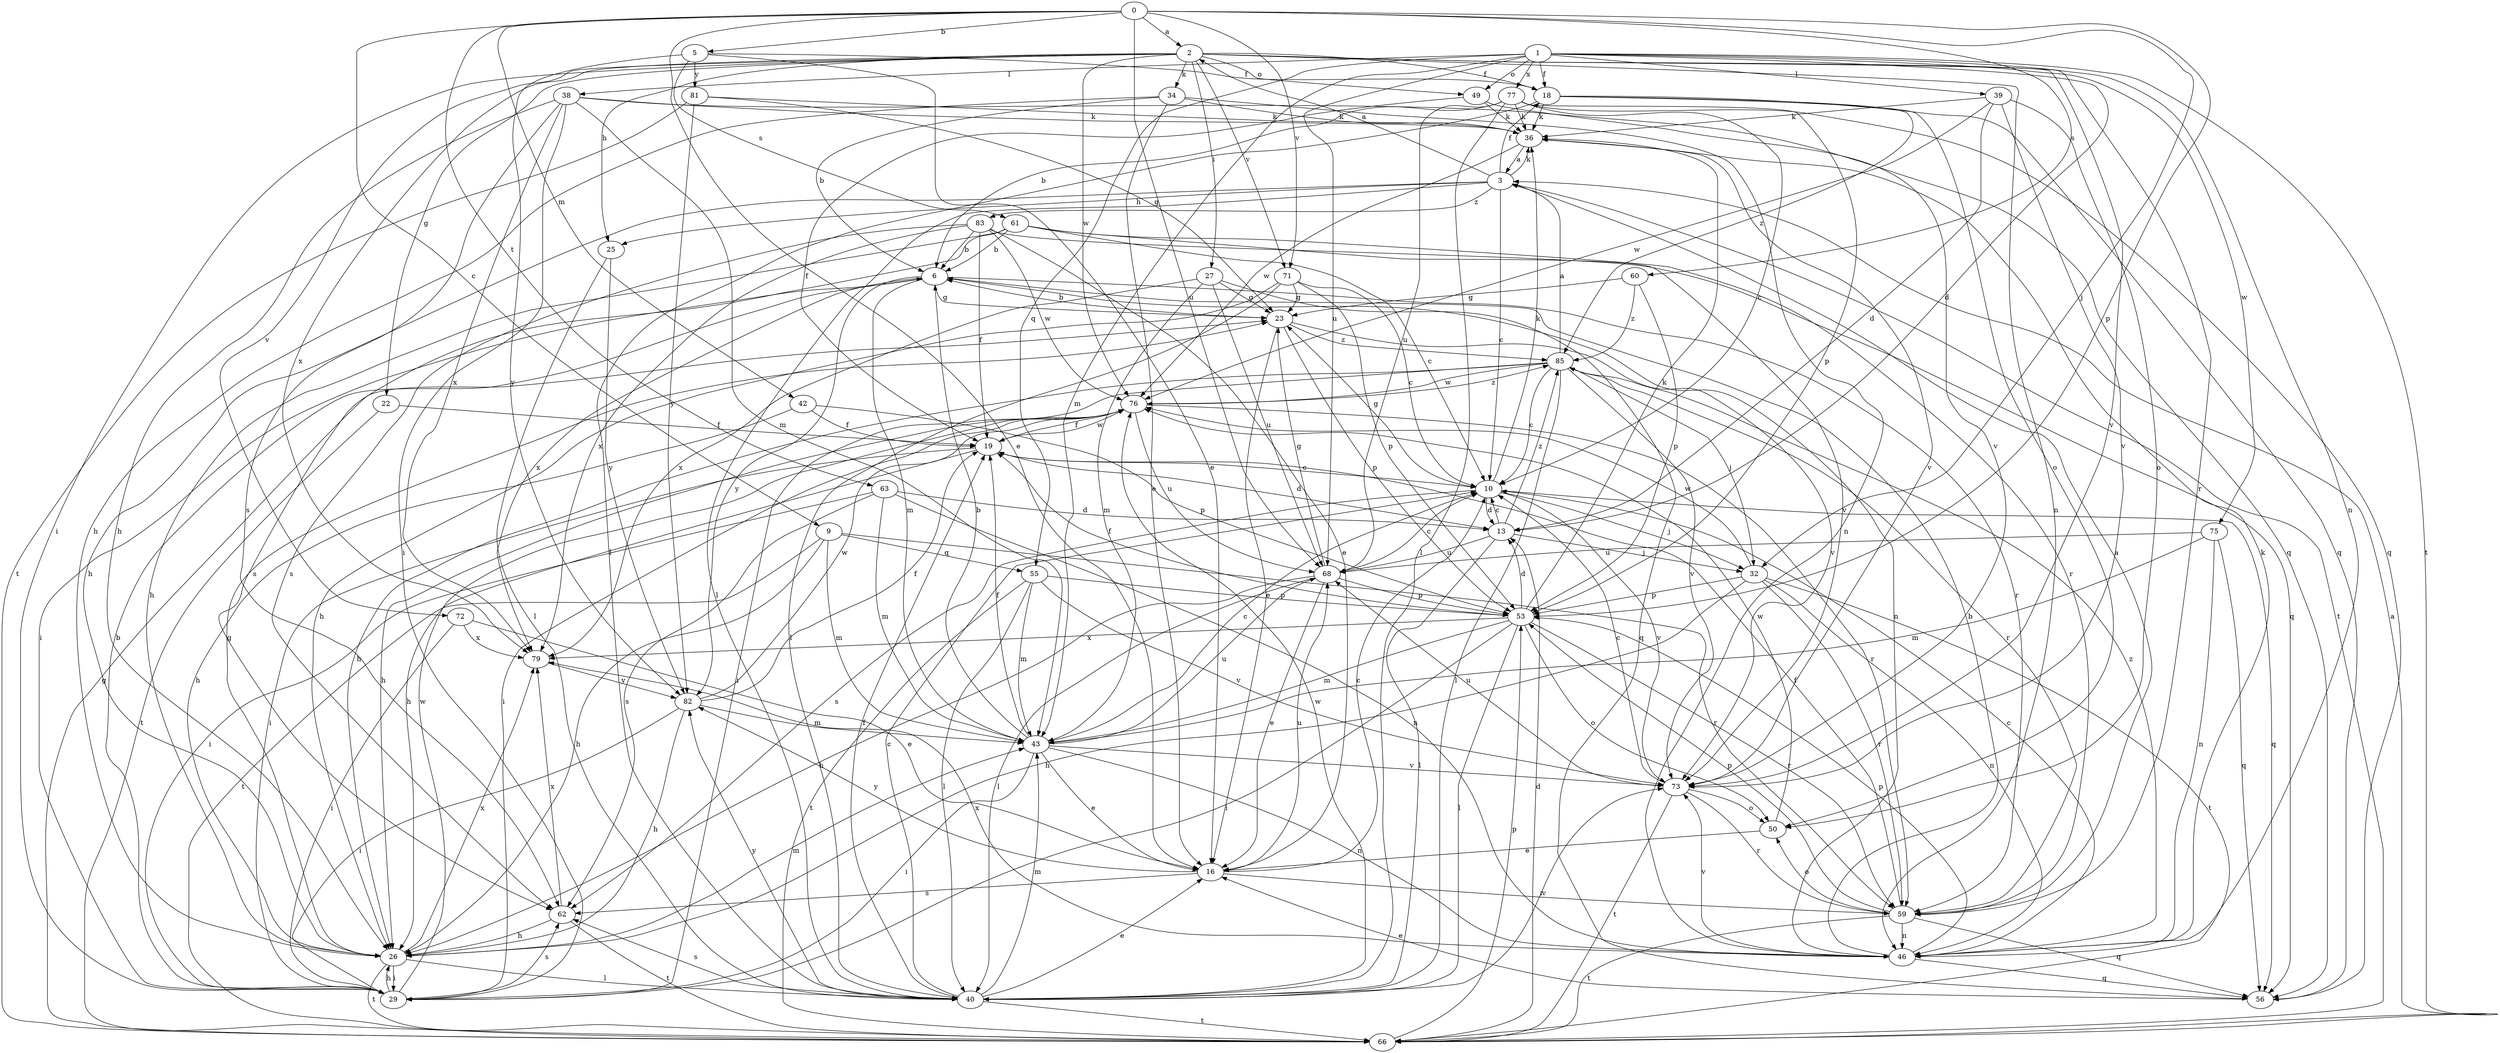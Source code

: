 strict digraph  {
0;
1;
2;
3;
5;
6;
9;
10;
13;
16;
18;
19;
22;
23;
25;
26;
27;
29;
32;
34;
36;
38;
39;
40;
42;
43;
46;
49;
50;
53;
55;
56;
59;
60;
61;
62;
63;
66;
68;
71;
72;
73;
75;
76;
77;
79;
81;
82;
83;
85;
0 -> 2  [label=a];
0 -> 5  [label=b];
0 -> 9  [label=c];
0 -> 16  [label=e];
0 -> 32  [label=j];
0 -> 42  [label=m];
0 -> 53  [label=p];
0 -> 60  [label=s];
0 -> 63  [label=t];
0 -> 68  [label=u];
0 -> 71  [label=v];
1 -> 13  [label=d];
1 -> 18  [label=f];
1 -> 38  [label=l];
1 -> 39  [label=l];
1 -> 43  [label=m];
1 -> 46  [label=n];
1 -> 49  [label=o];
1 -> 55  [label=q];
1 -> 66  [label=t];
1 -> 68  [label=u];
1 -> 75  [label=w];
1 -> 77  [label=x];
2 -> 18  [label=f];
2 -> 22  [label=g];
2 -> 25  [label=h];
2 -> 27  [label=i];
2 -> 29  [label=i];
2 -> 34  [label=k];
2 -> 46  [label=n];
2 -> 49  [label=o];
2 -> 59  [label=r];
2 -> 71  [label=v];
2 -> 72  [label=v];
2 -> 73  [label=v];
2 -> 76  [label=w];
2 -> 79  [label=x];
3 -> 2  [label=a];
3 -> 10  [label=c];
3 -> 18  [label=f];
3 -> 25  [label=h];
3 -> 26  [label=h];
3 -> 36  [label=k];
3 -> 40  [label=l];
3 -> 66  [label=t];
3 -> 83  [label=z];
5 -> 16  [label=e];
5 -> 18  [label=f];
5 -> 61  [label=s];
5 -> 81  [label=y];
5 -> 82  [label=y];
6 -> 23  [label=g];
6 -> 29  [label=i];
6 -> 43  [label=m];
6 -> 46  [label=n];
6 -> 59  [label=r];
6 -> 79  [label=x];
6 -> 82  [label=y];
9 -> 26  [label=h];
9 -> 43  [label=m];
9 -> 55  [label=q];
9 -> 59  [label=r];
9 -> 66  [label=t];
10 -> 13  [label=d];
10 -> 23  [label=g];
10 -> 32  [label=j];
10 -> 36  [label=k];
10 -> 56  [label=q];
10 -> 62  [label=s];
10 -> 73  [label=v];
13 -> 10  [label=c];
13 -> 32  [label=j];
13 -> 40  [label=l];
13 -> 68  [label=u];
13 -> 85  [label=z];
16 -> 10  [label=c];
16 -> 59  [label=r];
16 -> 62  [label=s];
16 -> 68  [label=u];
16 -> 82  [label=y];
18 -> 36  [label=k];
18 -> 40  [label=l];
18 -> 50  [label=o];
18 -> 56  [label=q];
18 -> 85  [label=z];
19 -> 10  [label=c];
19 -> 13  [label=d];
19 -> 26  [label=h];
19 -> 29  [label=i];
19 -> 76  [label=w];
22 -> 19  [label=f];
22 -> 66  [label=t];
23 -> 6  [label=b];
23 -> 16  [label=e];
23 -> 53  [label=p];
23 -> 73  [label=v];
23 -> 85  [label=z];
25 -> 40  [label=l];
25 -> 82  [label=y];
26 -> 23  [label=g];
26 -> 29  [label=i];
26 -> 40  [label=l];
26 -> 43  [label=m];
26 -> 66  [label=t];
26 -> 79  [label=x];
27 -> 23  [label=g];
27 -> 43  [label=m];
27 -> 56  [label=q];
27 -> 68  [label=u];
27 -> 79  [label=x];
29 -> 6  [label=b];
29 -> 26  [label=h];
29 -> 62  [label=s];
29 -> 76  [label=w];
32 -> 26  [label=h];
32 -> 46  [label=n];
32 -> 53  [label=p];
32 -> 59  [label=r];
32 -> 66  [label=t];
32 -> 76  [label=w];
34 -> 6  [label=b];
34 -> 16  [label=e];
34 -> 26  [label=h];
34 -> 36  [label=k];
34 -> 46  [label=n];
36 -> 3  [label=a];
36 -> 73  [label=v];
36 -> 76  [label=w];
38 -> 26  [label=h];
38 -> 29  [label=i];
38 -> 36  [label=k];
38 -> 43  [label=m];
38 -> 56  [label=q];
38 -> 62  [label=s];
38 -> 79  [label=x];
39 -> 13  [label=d];
39 -> 36  [label=k];
39 -> 50  [label=o];
39 -> 73  [label=v];
39 -> 76  [label=w];
40 -> 10  [label=c];
40 -> 16  [label=e];
40 -> 19  [label=f];
40 -> 43  [label=m];
40 -> 62  [label=s];
40 -> 66  [label=t];
40 -> 73  [label=v];
40 -> 76  [label=w];
40 -> 82  [label=y];
42 -> 19  [label=f];
42 -> 26  [label=h];
42 -> 53  [label=p];
43 -> 6  [label=b];
43 -> 10  [label=c];
43 -> 16  [label=e];
43 -> 19  [label=f];
43 -> 29  [label=i];
43 -> 46  [label=n];
43 -> 68  [label=u];
43 -> 73  [label=v];
46 -> 6  [label=b];
46 -> 10  [label=c];
46 -> 36  [label=k];
46 -> 53  [label=p];
46 -> 56  [label=q];
46 -> 73  [label=v];
46 -> 79  [label=x];
46 -> 85  [label=z];
49 -> 19  [label=f];
49 -> 36  [label=k];
49 -> 73  [label=v];
50 -> 16  [label=e];
50 -> 76  [label=w];
53 -> 13  [label=d];
53 -> 19  [label=f];
53 -> 29  [label=i];
53 -> 36  [label=k];
53 -> 40  [label=l];
53 -> 43  [label=m];
53 -> 50  [label=o];
53 -> 59  [label=r];
53 -> 79  [label=x];
55 -> 40  [label=l];
55 -> 43  [label=m];
55 -> 53  [label=p];
55 -> 66  [label=t];
55 -> 73  [label=v];
56 -> 16  [label=e];
59 -> 3  [label=a];
59 -> 19  [label=f];
59 -> 46  [label=n];
59 -> 50  [label=o];
59 -> 53  [label=p];
59 -> 56  [label=q];
59 -> 66  [label=t];
60 -> 23  [label=g];
60 -> 53  [label=p];
60 -> 85  [label=z];
61 -> 6  [label=b];
61 -> 10  [label=c];
61 -> 26  [label=h];
61 -> 59  [label=r];
61 -> 62  [label=s];
61 -> 73  [label=v];
62 -> 26  [label=h];
62 -> 66  [label=t];
62 -> 79  [label=x];
63 -> 13  [label=d];
63 -> 29  [label=i];
63 -> 43  [label=m];
63 -> 46  [label=n];
63 -> 62  [label=s];
66 -> 3  [label=a];
66 -> 13  [label=d];
66 -> 23  [label=g];
66 -> 53  [label=p];
68 -> 10  [label=c];
68 -> 16  [label=e];
68 -> 23  [label=g];
68 -> 26  [label=h];
68 -> 40  [label=l];
68 -> 53  [label=p];
71 -> 10  [label=c];
71 -> 23  [label=g];
71 -> 26  [label=h];
71 -> 40  [label=l];
71 -> 53  [label=p];
72 -> 16  [label=e];
72 -> 29  [label=i];
72 -> 79  [label=x];
73 -> 10  [label=c];
73 -> 50  [label=o];
73 -> 59  [label=r];
73 -> 66  [label=t];
73 -> 68  [label=u];
75 -> 43  [label=m];
75 -> 46  [label=n];
75 -> 56  [label=q];
75 -> 68  [label=u];
76 -> 19  [label=f];
76 -> 26  [label=h];
76 -> 29  [label=i];
76 -> 59  [label=r];
76 -> 68  [label=u];
76 -> 85  [label=z];
77 -> 6  [label=b];
77 -> 10  [label=c];
77 -> 36  [label=k];
77 -> 40  [label=l];
77 -> 53  [label=p];
77 -> 56  [label=q];
77 -> 68  [label=u];
79 -> 82  [label=y];
81 -> 23  [label=g];
81 -> 36  [label=k];
81 -> 66  [label=t];
81 -> 82  [label=y];
82 -> 19  [label=f];
82 -> 26  [label=h];
82 -> 29  [label=i];
82 -> 43  [label=m];
82 -> 76  [label=w];
83 -> 6  [label=b];
83 -> 16  [label=e];
83 -> 19  [label=f];
83 -> 56  [label=q];
83 -> 62  [label=s];
83 -> 76  [label=w];
83 -> 79  [label=x];
85 -> 3  [label=a];
85 -> 10  [label=c];
85 -> 26  [label=h];
85 -> 29  [label=i];
85 -> 32  [label=j];
85 -> 40  [label=l];
85 -> 59  [label=r];
85 -> 73  [label=v];
85 -> 76  [label=w];
}
